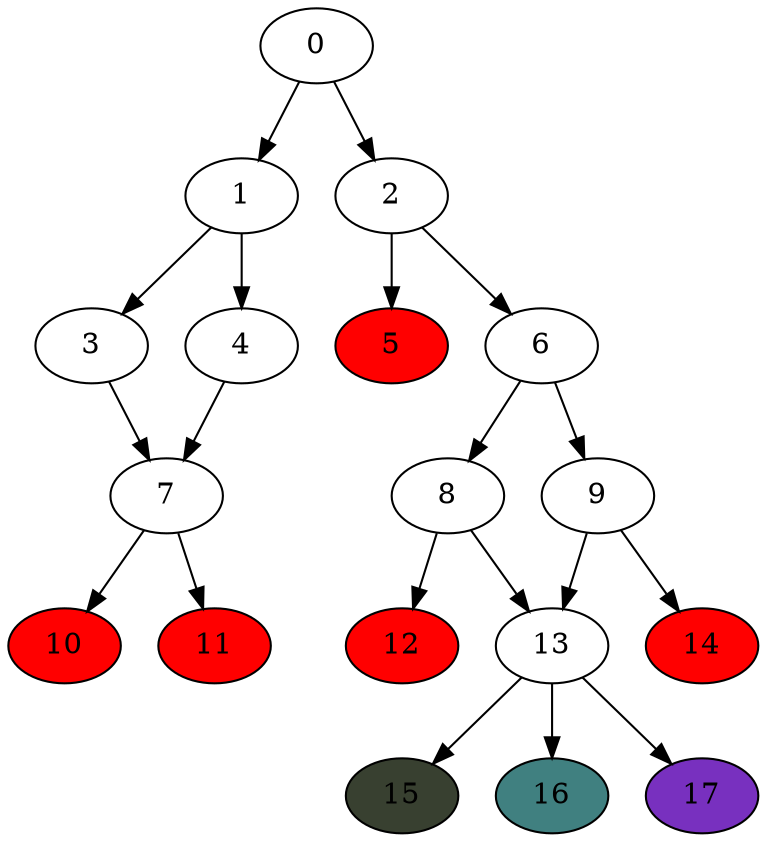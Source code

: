 digraph start_cactus{
0->1;
1->3;
3->7;
7->10;
10 [style=filled,fillcolor="1.0 1.0 1.0"]
7->11;
11 [style=filled,fillcolor="1.0 1.0 1.0"]
1->4;
4->7;
0->2;
2->5;
5 [style=filled,fillcolor="1.0 1.0 1.0"]
2->6;
6->8;
8->12;
12 [style=filled,fillcolor="1.0 1.0 1.0"]
8->13;
13->15;
15 [style=filled,fillcolor="0.25 0.25 0.25"]
13->16;
16 [style=filled,fillcolor="0.5 0.5 0.5"]
13->17;
17 [style=filled,fillcolor="0.75 0.75 0.75"]
6->9;
9->13;
9->14;
14 [style=filled,fillcolor="1.0 1.0 1.0"]
}